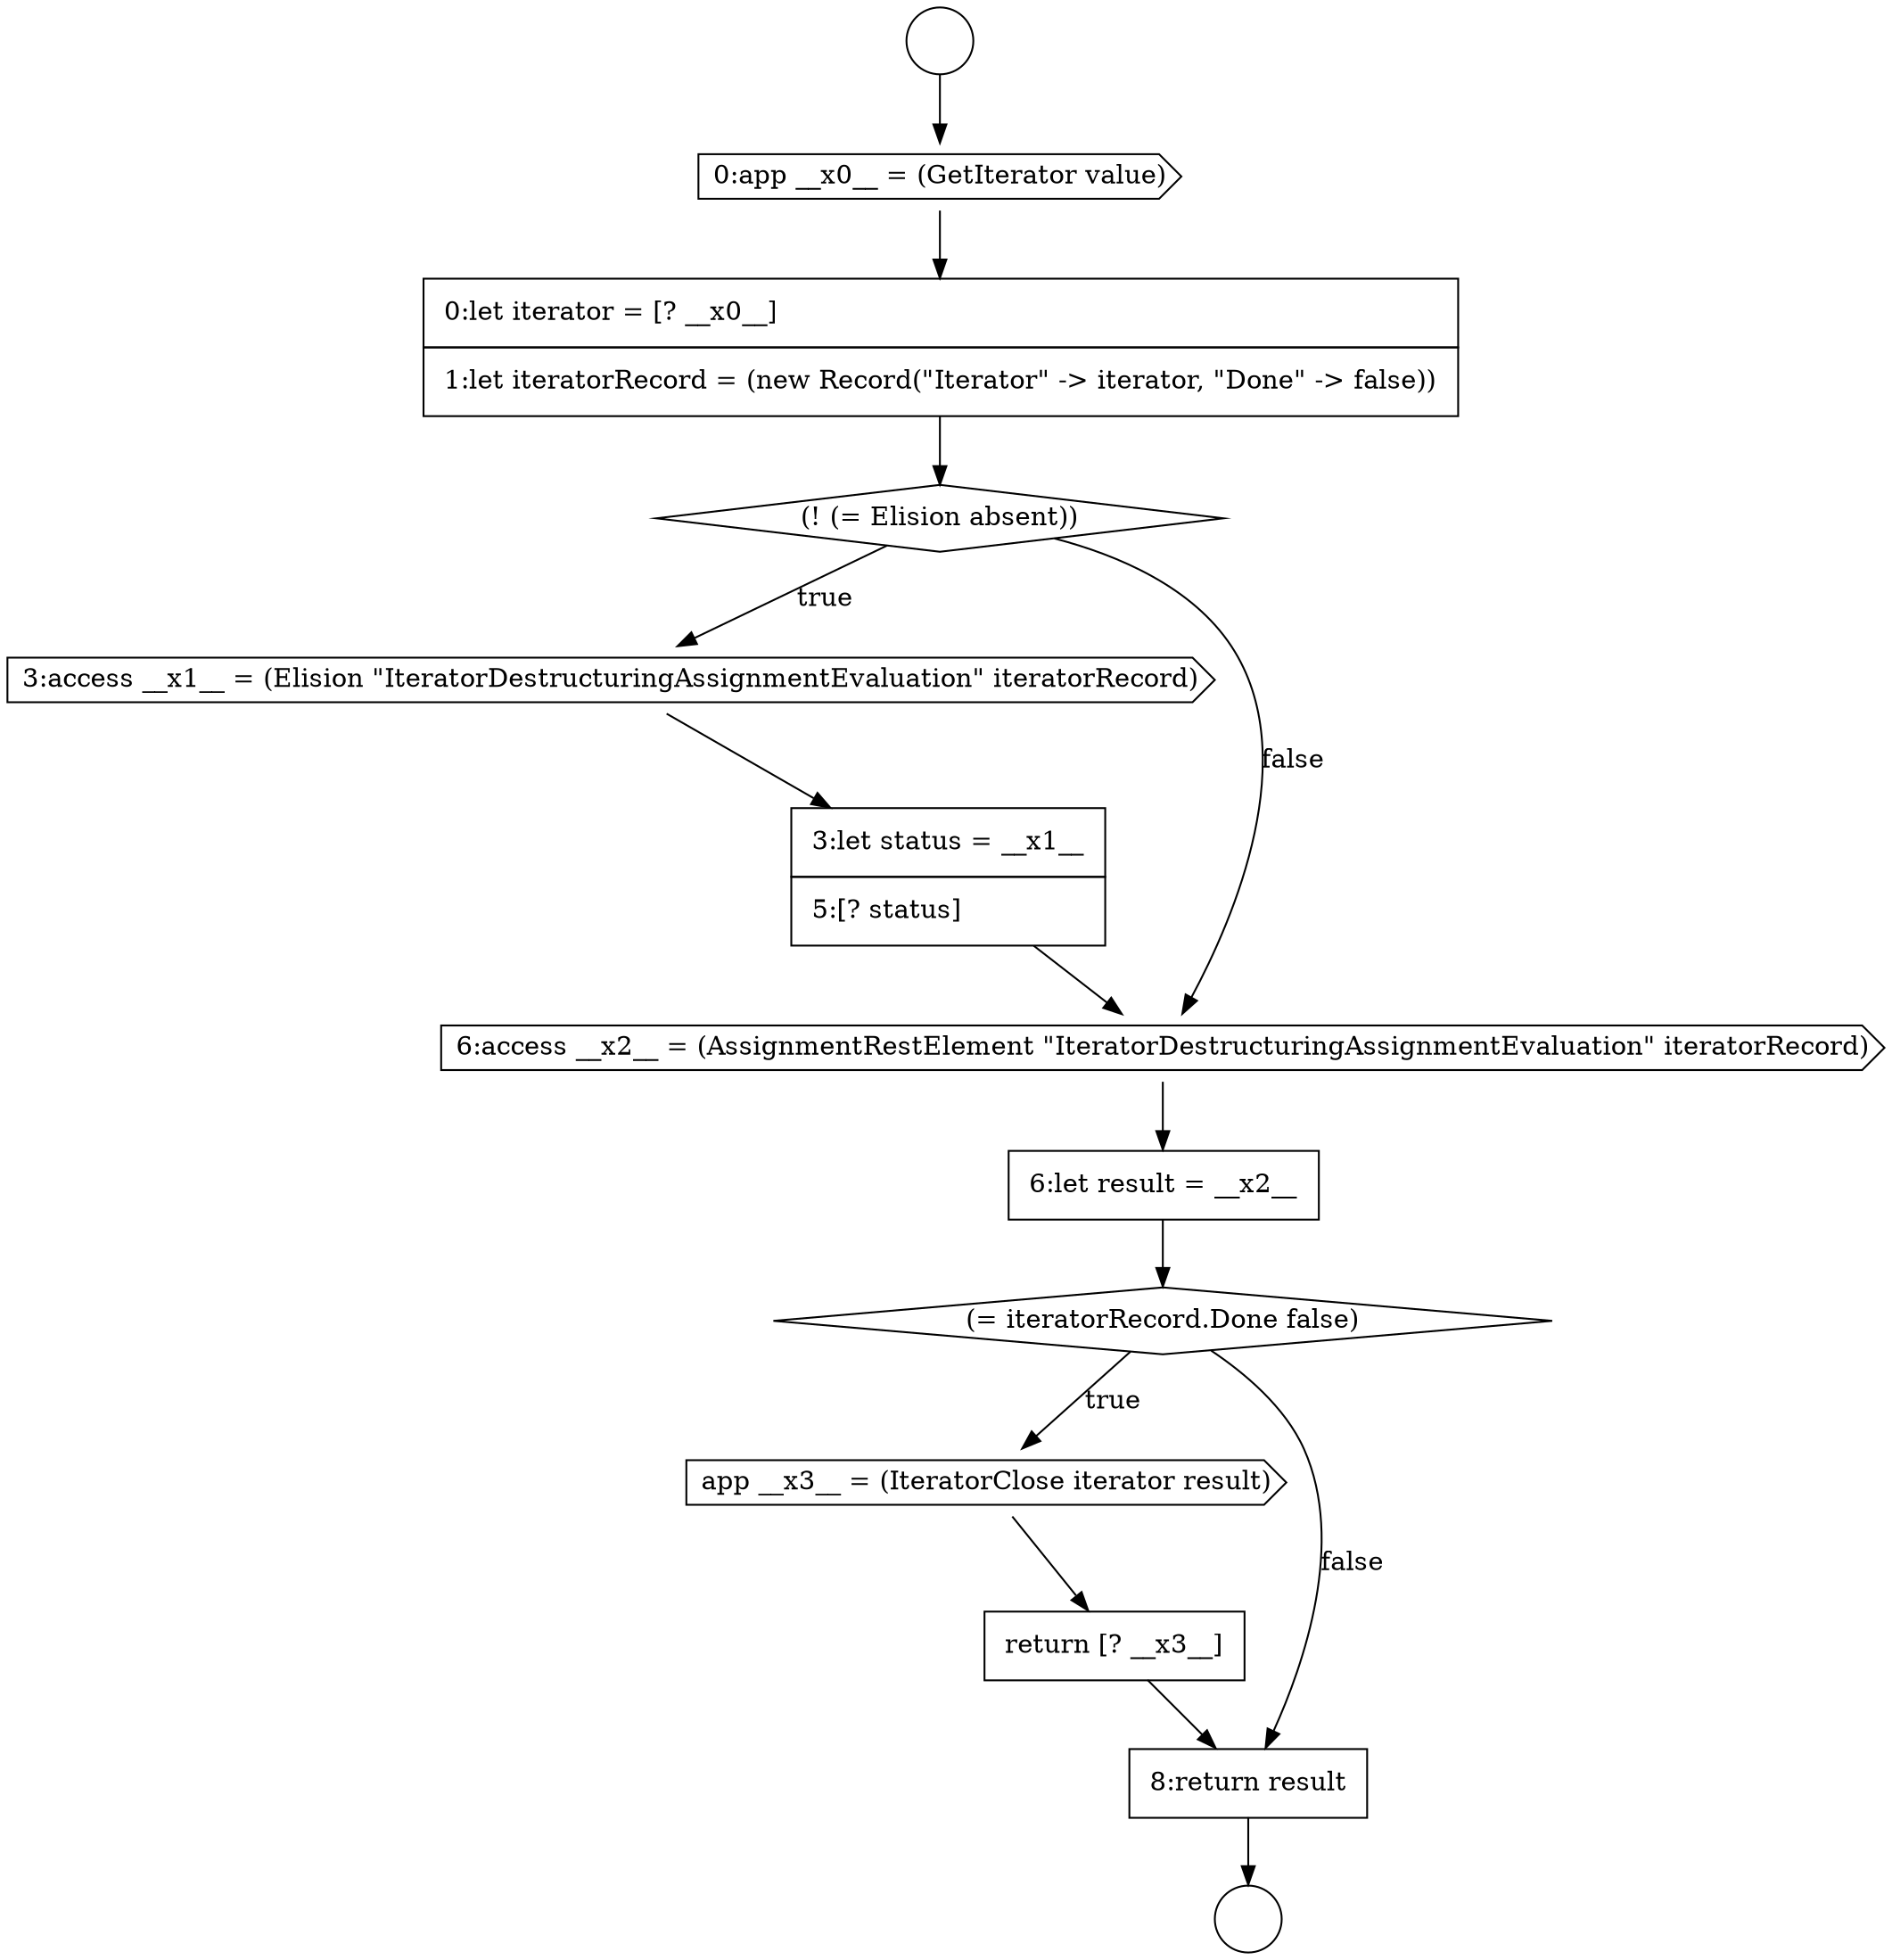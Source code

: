 digraph {
  node4931 [shape=none, margin=0, label=<<font color="black">
    <table border="0" cellborder="1" cellspacing="0" cellpadding="10">
      <tr><td align="left">3:let status = __x1__</td></tr>
      <tr><td align="left">5:[? status]</td></tr>
    </table>
  </font>> color="black" fillcolor="white" style=filled]
  node4928 [shape=none, margin=0, label=<<font color="black">
    <table border="0" cellborder="1" cellspacing="0" cellpadding="10">
      <tr><td align="left">0:let iterator = [? __x0__]</td></tr>
      <tr><td align="left">1:let iteratorRecord = (new Record(&quot;Iterator&quot; -&gt; iterator, &quot;Done&quot; -&gt; false))</td></tr>
    </table>
  </font>> color="black" fillcolor="white" style=filled]
  node4935 [shape=cds, label=<<font color="black">app __x3__ = (IteratorClose iterator result)</font>> color="black" fillcolor="white" style=filled]
  node4925 [shape=circle label=" " color="black" fillcolor="white" style=filled]
  node4930 [shape=cds, label=<<font color="black">3:access __x1__ = (Elision &quot;IteratorDestructuringAssignmentEvaluation&quot; iteratorRecord)</font>> color="black" fillcolor="white" style=filled]
  node4934 [shape=diamond, label=<<font color="black">(= iteratorRecord.Done false)</font>> color="black" fillcolor="white" style=filled]
  node4926 [shape=circle label=" " color="black" fillcolor="white" style=filled]
  node4929 [shape=diamond, label=<<font color="black">(! (= Elision absent))</font>> color="black" fillcolor="white" style=filled]
  node4933 [shape=none, margin=0, label=<<font color="black">
    <table border="0" cellborder="1" cellspacing="0" cellpadding="10">
      <tr><td align="left">6:let result = __x2__</td></tr>
    </table>
  </font>> color="black" fillcolor="white" style=filled]
  node4937 [shape=none, margin=0, label=<<font color="black">
    <table border="0" cellborder="1" cellspacing="0" cellpadding="10">
      <tr><td align="left">8:return result</td></tr>
    </table>
  </font>> color="black" fillcolor="white" style=filled]
  node4932 [shape=cds, label=<<font color="black">6:access __x2__ = (AssignmentRestElement &quot;IteratorDestructuringAssignmentEvaluation&quot; iteratorRecord)</font>> color="black" fillcolor="white" style=filled]
  node4927 [shape=cds, label=<<font color="black">0:app __x0__ = (GetIterator value)</font>> color="black" fillcolor="white" style=filled]
  node4936 [shape=none, margin=0, label=<<font color="black">
    <table border="0" cellborder="1" cellspacing="0" cellpadding="10">
      <tr><td align="left">return [? __x3__]</td></tr>
    </table>
  </font>> color="black" fillcolor="white" style=filled]
  node4927 -> node4928 [ color="black"]
  node4935 -> node4936 [ color="black"]
  node4937 -> node4926 [ color="black"]
  node4936 -> node4937 [ color="black"]
  node4931 -> node4932 [ color="black"]
  node4933 -> node4934 [ color="black"]
  node4932 -> node4933 [ color="black"]
  node4934 -> node4935 [label=<<font color="black">true</font>> color="black"]
  node4934 -> node4937 [label=<<font color="black">false</font>> color="black"]
  node4928 -> node4929 [ color="black"]
  node4925 -> node4927 [ color="black"]
  node4929 -> node4930 [label=<<font color="black">true</font>> color="black"]
  node4929 -> node4932 [label=<<font color="black">false</font>> color="black"]
  node4930 -> node4931 [ color="black"]
}

